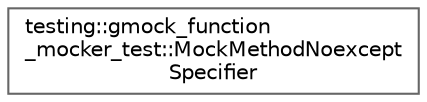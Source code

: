 digraph "Graphical Class Hierarchy"
{
 // LATEX_PDF_SIZE
  bgcolor="transparent";
  edge [fontname=Helvetica,fontsize=10,labelfontname=Helvetica,labelfontsize=10];
  node [fontname=Helvetica,fontsize=10,shape=box,height=0.2,width=0.4];
  rankdir="LR";
  Node0 [id="Node000000",label="testing::gmock_function\l_mocker_test::MockMethodNoexcept\lSpecifier",height=0.2,width=0.4,color="grey40", fillcolor="white", style="filled",URL="$structtesting_1_1gmock__function__mocker__test_1_1MockMethodNoexceptSpecifier.html",tooltip=" "];
}
